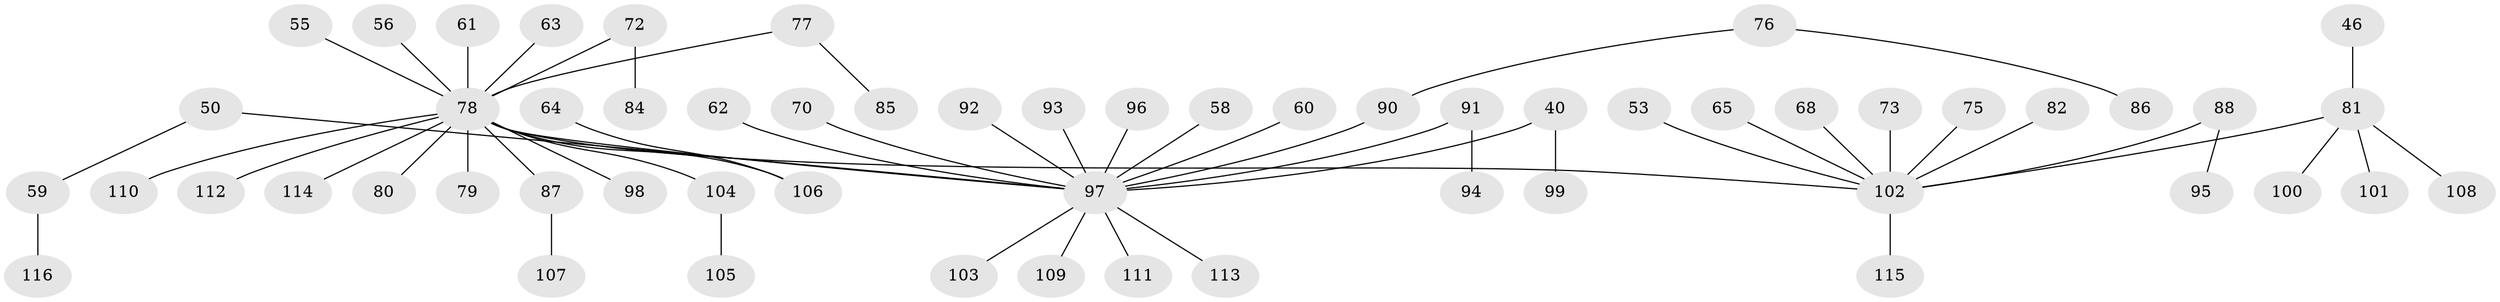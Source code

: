 // original degree distribution, {6: 0.017241379310344827, 8: 0.008620689655172414, 4: 0.0603448275862069, 5: 0.034482758620689655, 1: 0.5086206896551724, 3: 0.14655172413793102, 2: 0.22413793103448276}
// Generated by graph-tools (version 1.1) at 2025/53/03/09/25 04:53:06]
// undirected, 58 vertices, 57 edges
graph export_dot {
graph [start="1"]
  node [color=gray90,style=filled];
  40;
  46;
  50;
  53;
  55;
  56;
  58;
  59;
  60;
  61;
  62;
  63;
  64;
  65;
  68;
  70;
  72 [super="+48+54"];
  73;
  75;
  76;
  77;
  78 [super="+71+69+29+47"];
  79;
  80;
  81 [super="+11"];
  82;
  84;
  85;
  86;
  87;
  88;
  90 [super="+45"];
  91;
  92;
  93;
  94;
  95;
  96;
  97 [super="+9+24+16+21+52+89+66+83+30+37"];
  98;
  99;
  100;
  101;
  102 [super="+4+67+44+57"];
  103;
  104 [super="+74"];
  105;
  106 [super="+18+20+28+36"];
  107;
  108;
  109;
  110;
  111;
  112;
  113;
  114;
  115;
  116;
  40 -- 99;
  40 -- 97;
  46 -- 81;
  50 -- 59;
  50 -- 97;
  53 -- 102;
  55 -- 78;
  56 -- 78;
  58 -- 97;
  59 -- 116;
  60 -- 97;
  61 -- 78;
  62 -- 97;
  63 -- 78;
  64 -- 106;
  65 -- 102;
  68 -- 102;
  70 -- 97;
  72 -- 84;
  72 -- 78;
  73 -- 102;
  75 -- 102;
  76 -- 86;
  76 -- 90;
  77 -- 85;
  77 -- 78;
  78 -- 110;
  78 -- 112;
  78 -- 79;
  78 -- 80;
  78 -- 87;
  78 -- 97;
  78 -- 98;
  78 -- 102;
  78 -- 114;
  78 -- 104;
  78 -- 106;
  81 -- 108;
  81 -- 100;
  81 -- 101;
  81 -- 102;
  82 -- 102;
  87 -- 107;
  88 -- 95;
  88 -- 102;
  90 -- 97;
  91 -- 94;
  91 -- 97;
  92 -- 97;
  93 -- 97;
  96 -- 97;
  97 -- 113;
  97 -- 109;
  97 -- 111;
  97 -- 103;
  102 -- 115;
  104 -- 105;
}
